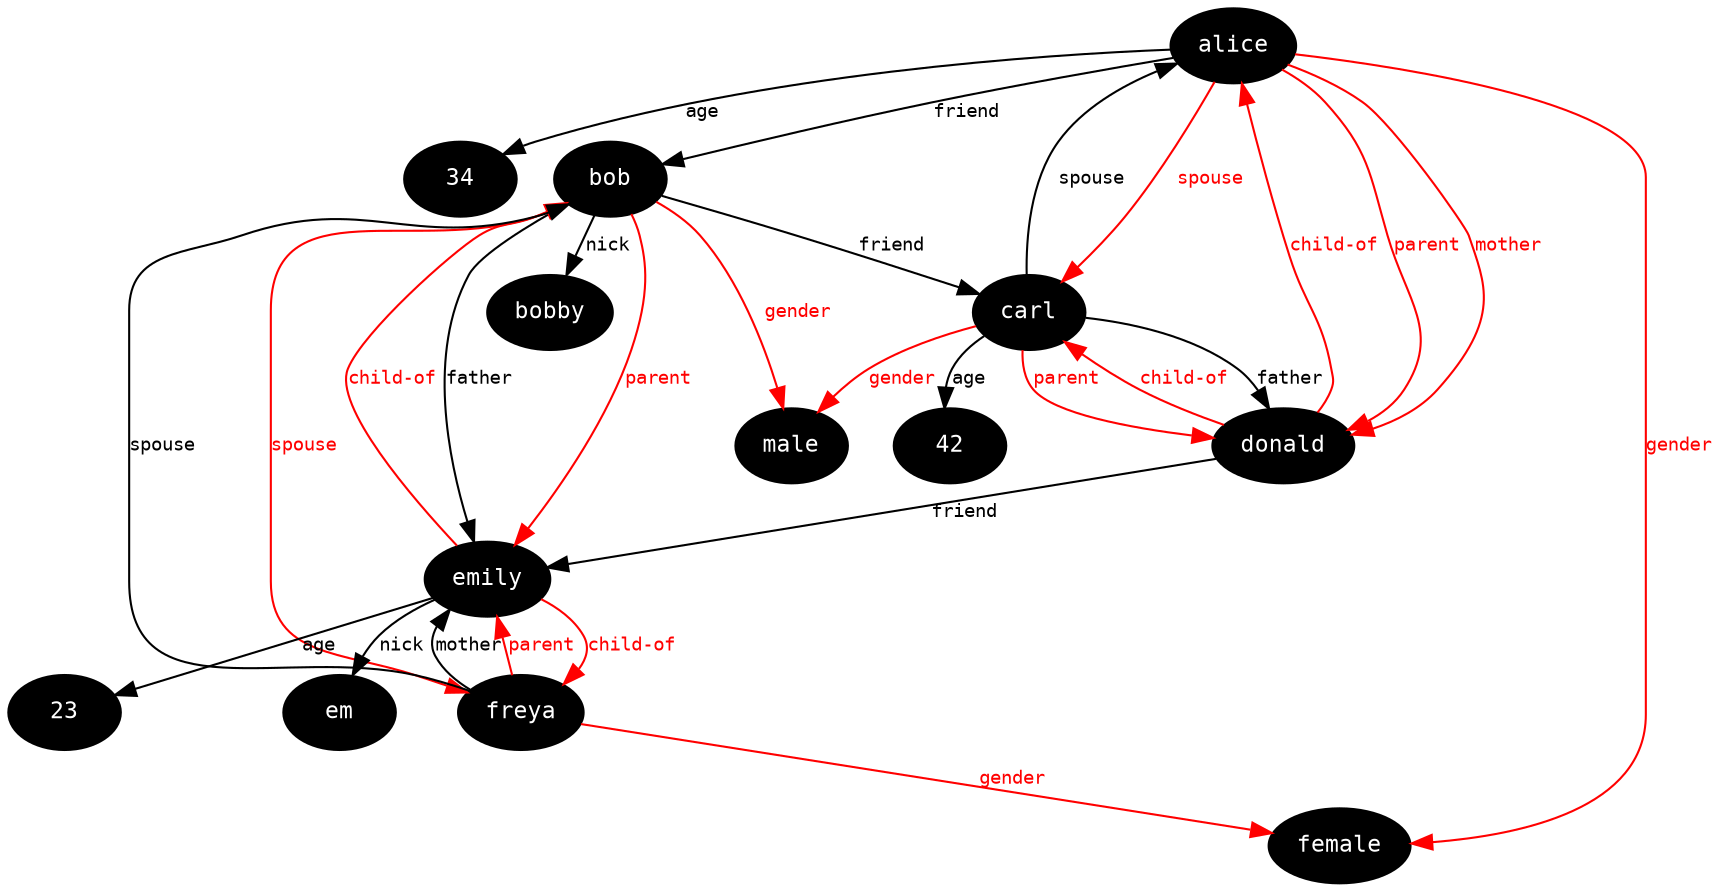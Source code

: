 digraph G {
ranksep=0.25;
node[color="black",style="filled",fontname="Inconsolata",fontcolor="white",fontsize=11];
edge[fontname="Inconsolata",fontsize="9",align=center];
"alice" -> "34" [label="age"];
"alice" -> "bob" [label="friend"];
"bob" -> "bobby" [label="nick"];
"bob" -> "carl" [label="friend"];
"bob" -> "emily" [label="father"];
"carl" -> "42" [label="age"];
"carl" -> "alice" [label="spouse"];
"carl" -> "donald" [label="father"];
"emily" -> "23" [label="age"];
"emily" -> "em" [label="nick"];
"freya" -> "bob" [label="spouse"];
"freya" -> "emily" [label="mother"];
"donald" -> "emily" [label="friend"];

edge[fontname="Inconsolata",fontsize="9",color=red,fontcolor=red];
"alice" -> "donald" [label="parent"];
"bob" -> "emily" [label="parent"];
"carl" -> "donald" [label="parent"];
"freya" -> "emily" [label="parent"];
"bob" -> "freya" [label="spouse"];
"alice" -> "carl" [label="spouse"];
"alice" -> "donald" [label="mother"];
"donald" -> "alice" [label="child-of"];
"donald" -> "carl" [label="child-of"];
"emily" -> "bob" [label="child-of"];
"emily" -> "freya" [label="child-of"];
"alice" -> "female" [label="gender"];
"bob" -> "male" [label="gender"];
"carl" -> "male" [label="gender"];
"freya" -> "female" [label="gender"];
}